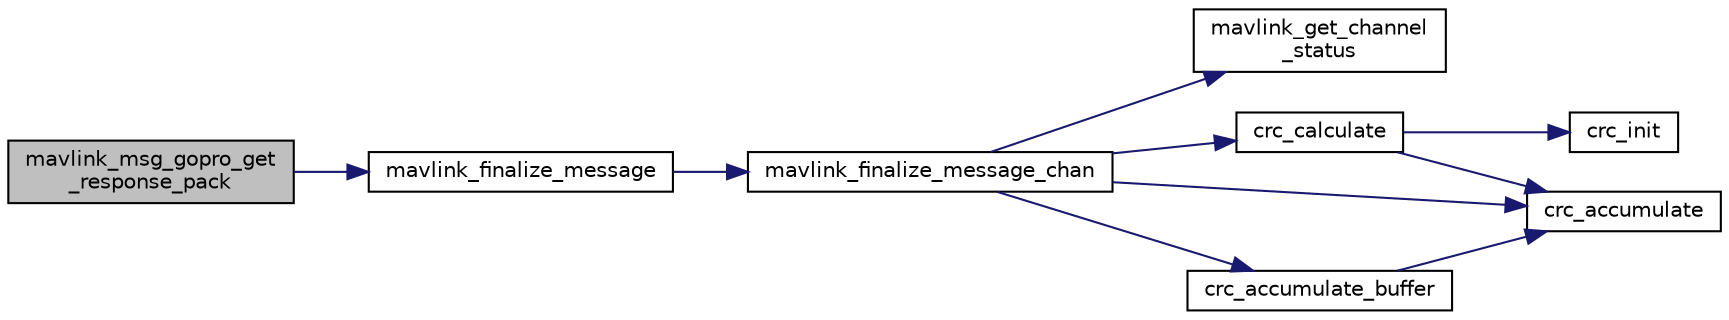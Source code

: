 digraph "mavlink_msg_gopro_get_response_pack"
{
 // INTERACTIVE_SVG=YES
  edge [fontname="Helvetica",fontsize="10",labelfontname="Helvetica",labelfontsize="10"];
  node [fontname="Helvetica",fontsize="10",shape=record];
  rankdir="LR";
  Node1 [label="mavlink_msg_gopro_get\l_response_pack",height=0.2,width=0.4,color="black", fillcolor="grey75", style="filled", fontcolor="black"];
  Node1 -> Node2 [color="midnightblue",fontsize="10",style="solid",fontname="Helvetica"];
  Node2 [label="mavlink_finalize_message",height=0.2,width=0.4,color="black", fillcolor="white", style="filled",URL="$mavlink__helpers_8h.html#af3bea083c5ec83f5b6570b2bd4a817d0",tooltip="Finalize a MAVLink message with MAVLINK_COMM_0 as default channel. "];
  Node2 -> Node3 [color="midnightblue",fontsize="10",style="solid",fontname="Helvetica"];
  Node3 [label="mavlink_finalize_message_chan",height=0.2,width=0.4,color="black", fillcolor="white", style="filled",URL="$mavlink__helpers_8h.html#aa66131138fc02101dcc73b4b556ab422",tooltip="Finalize a MAVLink message with channel assignment. "];
  Node3 -> Node4 [color="midnightblue",fontsize="10",style="solid",fontname="Helvetica"];
  Node4 [label="mavlink_get_channel\l_status",height=0.2,width=0.4,color="black", fillcolor="white", style="filled",URL="$mavlink__helpers_8h.html#ac006d308067f48514ca5c0cf0b046c28"];
  Node3 -> Node5 [color="midnightblue",fontsize="10",style="solid",fontname="Helvetica"];
  Node5 [label="crc_calculate",height=0.2,width=0.4,color="black", fillcolor="white", style="filled",URL="$checksum_8h.html#ab4264eb7b9e22aabb5cc3191bce35f4c",tooltip="Calculates the X.25 checksum on a byte buffer. "];
  Node5 -> Node6 [color="midnightblue",fontsize="10",style="solid",fontname="Helvetica"];
  Node6 [label="crc_init",height=0.2,width=0.4,color="black", fillcolor="white", style="filled",URL="$checksum_8h.html#aee738f6e20d31b027afdd966c79befae",tooltip="Initiliaze the buffer for the X.25 CRC. "];
  Node5 -> Node7 [color="midnightblue",fontsize="10",style="solid",fontname="Helvetica"];
  Node7 [label="crc_accumulate",height=0.2,width=0.4,color="black", fillcolor="white", style="filled",URL="$checksum_8h.html#ade2bbc31cd3b5b6d839556f56de61957",tooltip="Accumulate the X.25 CRC by adding one char at a time. "];
  Node3 -> Node8 [color="midnightblue",fontsize="10",style="solid",fontname="Helvetica"];
  Node8 [label="crc_accumulate_buffer",height=0.2,width=0.4,color="black", fillcolor="white", style="filled",URL="$checksum_8h.html#abcbaa800e8fcbcdf9bb48168657fbefd",tooltip="Accumulate the X.25 CRC by adding an array of bytes. "];
  Node8 -> Node7 [color="midnightblue",fontsize="10",style="solid",fontname="Helvetica"];
  Node3 -> Node7 [color="midnightblue",fontsize="10",style="solid",fontname="Helvetica"];
}

